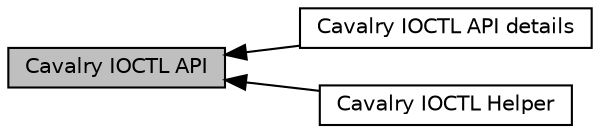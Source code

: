digraph "Cavalry IOCTL API"
{
  bgcolor="transparent";
  edge [fontname="Helvetica",fontsize="10",labelfontname="Helvetica",labelfontsize="10"];
  node [fontname="Helvetica",fontsize="10",shape=box];
  rankdir=LR;
  Node1 [label="Cavalry IOCTL API",height=0.2,width=0.4,color="black", fillcolor="grey75", style="filled", fontcolor="black",tooltip="Cavalry IOCTL API, in file cavalry_ioctl.h."];
  Node2 [label="Cavalry IOCTL API details",height=0.2,width=0.4,color="black",URL="$d9/d15/group__cavalry-ioctl-api.html",tooltip="Cavalry IOCTL API, in file cavalry_ioctl.h."];
  Node3 [label="Cavalry IOCTL Helper",height=0.2,width=0.4,color="black",URL="$d6/d9f/group__cavalry-ioctl-helper.html",tooltip="Cavalry IOCTL API Structs, Enumerations and Macros, in file cavalry_ioctl.h."];
  Node1->Node2 [shape=plaintext, dir="back", style="solid"];
  Node1->Node3 [shape=plaintext, dir="back", style="solid"];
}

